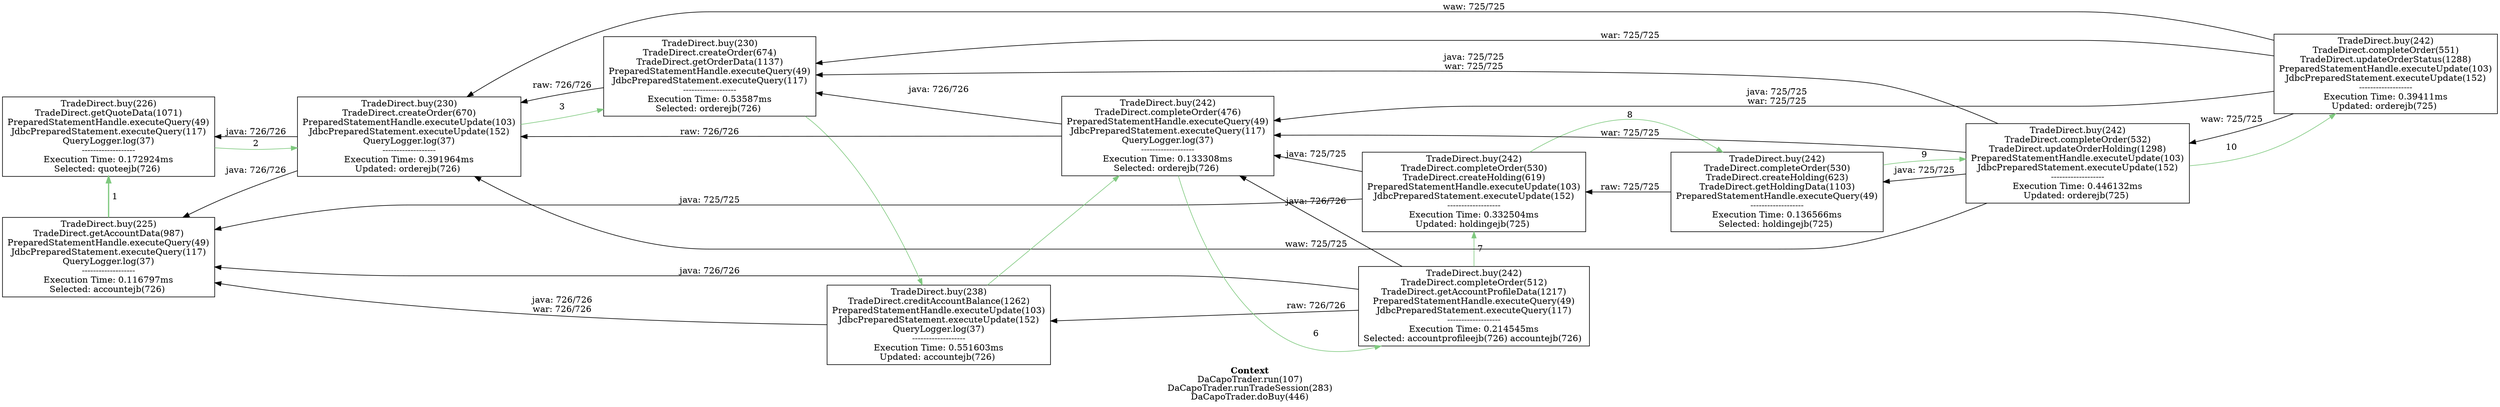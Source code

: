 digraph 1543841604 { 
label=<<font face="Times-Bold">Context</font><br/>DaCapoTrader.run(107)<br/>DaCapoTrader.runTradeSession(283)<br/>DaCapoTrader.doBuy(446)>;rankdir=RL;
1 [label="TradeDirect.buy(242)\nTradeDirect.completeOrder(530)\nTradeDirect.createHolding(623)\nTradeDirect.getHoldingData(1103)\nPreparedStatementHandle.executeQuery(49)\n-------------------\nExecution Time: 0.136566ms\nSelected: holdingejb(725) \n", shape=box];
2 [label="TradeDirect.buy(226)\nTradeDirect.getQuoteData(1071)\nPreparedStatementHandle.executeQuery(49)\nJdbcPreparedStatement.executeQuery(117)\nQueryLogger.log(37)\n-------------------\nExecution Time: 0.172924ms\nSelected: quoteejb(726) \n", shape=box];
3 [label="TradeDirect.buy(242)\nTradeDirect.completeOrder(530)\nTradeDirect.createHolding(619)\nPreparedStatementHandle.executeUpdate(103)\nJdbcPreparedStatement.executeUpdate(152)\n-------------------\nExecution Time: 0.332504ms\nUpdated: holdingejb(725) \n", shape=box];
4 [label="TradeDirect.buy(230)\nTradeDirect.createOrder(670)\nPreparedStatementHandle.executeUpdate(103)\nJdbcPreparedStatement.executeUpdate(152)\nQueryLogger.log(37)\n-------------------\nExecution Time: 0.391964ms\nUpdated: orderejb(726) \n", shape=box];
5 [label="TradeDirect.buy(225)\nTradeDirect.getAccountData(987)\nPreparedStatementHandle.executeQuery(49)\nJdbcPreparedStatement.executeQuery(117)\nQueryLogger.log(37)\n-------------------\nExecution Time: 0.116797ms\nSelected: accountejb(726) \n", shape=box];
6 [label="TradeDirect.buy(242)\nTradeDirect.completeOrder(551)\nTradeDirect.updateOrderStatus(1288)\nPreparedStatementHandle.executeUpdate(103)\nJdbcPreparedStatement.executeUpdate(152)\n-------------------\nExecution Time: 0.39411ms\nUpdated: orderejb(725) \n", shape=box];
7 [label="TradeDirect.buy(242)\nTradeDirect.completeOrder(512)\nTradeDirect.getAccountProfileData(1217)\nPreparedStatementHandle.executeQuery(49)\nJdbcPreparedStatement.executeQuery(117)\n-------------------\nExecution Time: 0.214545ms\nSelected: accountprofileejb(726) accountejb(726) \n", shape=box];
8 [label="TradeDirect.buy(230)\nTradeDirect.createOrder(674)\nTradeDirect.getOrderData(1137)\nPreparedStatementHandle.executeQuery(49)\nJdbcPreparedStatement.executeQuery(117)\n-------------------\nExecution Time: 0.53587ms\nSelected: orderejb(726) \n", shape=box];
9 [label="TradeDirect.buy(242)\nTradeDirect.completeOrder(532)\nTradeDirect.updateOrderHolding(1298)\nPreparedStatementHandle.executeUpdate(103)\nJdbcPreparedStatement.executeUpdate(152)\n-------------------\nExecution Time: 0.446132ms\nUpdated: orderejb(725) \n", shape=box];
10 [label="TradeDirect.buy(242)\nTradeDirect.completeOrder(476)\nPreparedStatementHandle.executeQuery(49)\nJdbcPreparedStatement.executeQuery(117)\nQueryLogger.log(37)\n-------------------\nExecution Time: 0.133308ms\nSelected: orderejb(726) \n", shape=box];
11 [label="TradeDirect.buy(238)\nTradeDirect.creditAccountBalance(1262)\nPreparedStatementHandle.executeUpdate(103)\nJdbcPreparedStatement.executeUpdate(152)\nQueryLogger.log(37)\n-------------------\nExecution Time: 0.551603ms\nUpdated: accountejb(726) \n", shape=box];
1 -> 3 [label="raw: 725/725\n"];
3 -> 5 [label="java: 725/725\n"];
3 -> 10 [label="java: 725/725\n"];
4 -> 2 [label="java: 726/726\n"];
4 -> 5 [label="java: 726/726\n"];
6 -> 4 [label="waw: 725/725\n"];
6 -> 8 [label="war: 725/725\n"];
6 -> 9 [label="waw: 725/725\n"];
6 -> 10 [label="java: 725/725\nwar: 725/725\n"];
7 -> 5 [label="java: 726/726\n"];
7 -> 10 [label="java: 726/726\n"];
7 -> 11 [label="raw: 726/726\n"];
8 -> 4 [label="raw: 726/726\n"];
9 -> 1 [label="java: 725/725\n"];
9 -> 4 [label="waw: 725/725\n"];
9 -> 8 [label="java: 725/725\nwar: 725/725\n"];
9 -> 10 [label="war: 725/725\n"];
10 -> 4 [label="raw: 726/726\n"];
10 -> 8 [label="java: 726/726\n"];
11 -> 5 [label="java: 726/726\nwar: 726/726\n"];
5 -> 2 [constraint=false,color="#7FC97F",label="1",style="bold"];
2 -> 4 [constraint=false,color="#7FC97F",label="2"];
4 -> 8 [constraint=false,color="#7FC97F",label="3"];
8 -> 11 [constraint=false,color="#7FC97F",label="4"];
11 -> 10 [constraint=false,color="#7FC97F",label="5"];
10 -> 7 [constraint=false,color="#7FC97F",label="6"];
7 -> 3 [constraint=false,color="#7FC97F",label="7"];
3 -> 1 [constraint=false,color="#7FC97F",label="8"];
1 -> 9 [constraint=false,color="#7FC97F",label="9"];
9 -> 6 [constraint=false,color="#7FC97F",label="10"];
}

